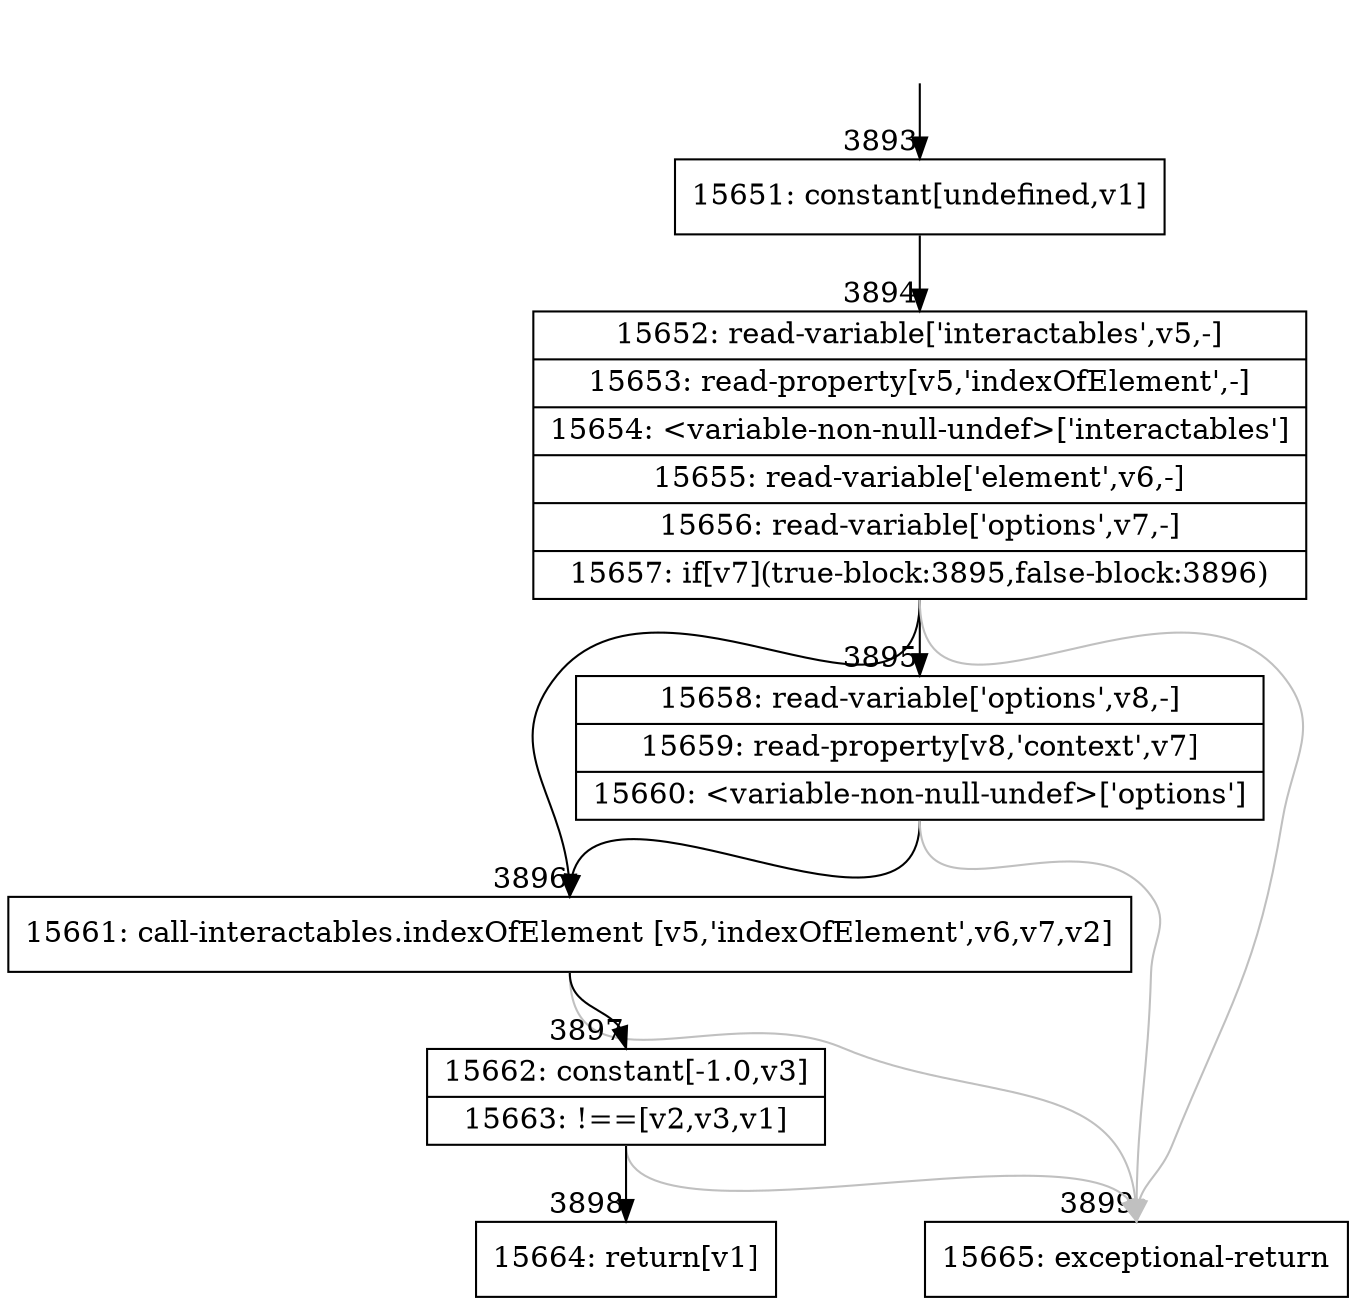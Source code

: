 digraph {
rankdir="TD"
BB_entry164[shape=none,label=""];
BB_entry164 -> BB3893 [tailport=s, headport=n, headlabel="    3893"]
BB3893 [shape=record label="{15651: constant[undefined,v1]}" ] 
BB3893 -> BB3894 [tailport=s, headport=n, headlabel="      3894"]
BB3894 [shape=record label="{15652: read-variable['interactables',v5,-]|15653: read-property[v5,'indexOfElement',-]|15654: \<variable-non-null-undef\>['interactables']|15655: read-variable['element',v6,-]|15656: read-variable['options',v7,-]|15657: if[v7](true-block:3895,false-block:3896)}" ] 
BB3894 -> BB3896 [tailport=s, headport=n, headlabel="      3896"]
BB3894 -> BB3895 [tailport=s, headport=n, headlabel="      3895"]
BB3894 -> BB3899 [tailport=s, headport=n, color=gray, headlabel="      3899"]
BB3895 [shape=record label="{15658: read-variable['options',v8,-]|15659: read-property[v8,'context',v7]|15660: \<variable-non-null-undef\>['options']}" ] 
BB3895 -> BB3896 [tailport=s, headport=n]
BB3895 -> BB3899 [tailport=s, headport=n, color=gray]
BB3896 [shape=record label="{15661: call-interactables.indexOfElement [v5,'indexOfElement',v6,v7,v2]}" ] 
BB3896 -> BB3897 [tailport=s, headport=n, headlabel="      3897"]
BB3896 -> BB3899 [tailport=s, headport=n, color=gray]
BB3897 [shape=record label="{15662: constant[-1.0,v3]|15663: !==[v2,v3,v1]}" ] 
BB3897 -> BB3898 [tailport=s, headport=n, headlabel="      3898"]
BB3897 -> BB3899 [tailport=s, headport=n, color=gray]
BB3898 [shape=record label="{15664: return[v1]}" ] 
BB3899 [shape=record label="{15665: exceptional-return}" ] 
//#$~ 5253
}

